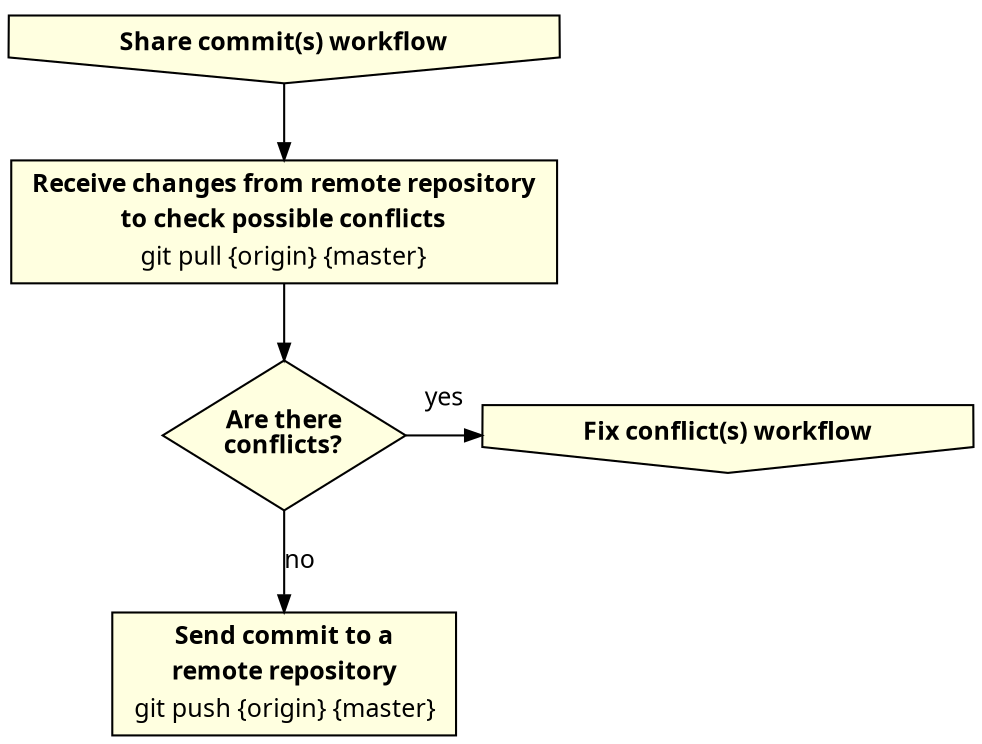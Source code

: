 digraph sharingworkflow {
    splines = line;

    edge [
        arrowsize = 0.8,
        fontname = "Verdana",
        fontsize = 12
    ]

    node [
        shape = rect,
        style = filled,
        fillcolor = lightyellow,
        fontname = "Verdana",
        fontsize = 12
    ]

    // workflow
    share_commit [
        shape = invhouse,
        label = <<b>Share commit(s) workflow</b>>
    ]
    fix_conflicts [
        shape = invhouse,
        label = <<b>Fix conflict(s) workflow</b>>
    ]

    // decisions
    are_there_conflicts [
        shape = diamond,
        label = <<b>Are there<br/>conflicts?</b>>,
        height = 1
    ]

    // commands
    git_pull [
        label = <
            <table border="0" cellborder="0" cellspacing="0">
            <tr><td><b>Receive changes from remote repository</b></td></tr>
            <tr><td><b>to check possible conflicts</b></td></tr>
            <tr><td>git pull {origin} {master}</td></tr>
            </table>
        >
    ]
    git_push [
        label = <
            <table border="0" cellborder="0" cellspacing="0">
            <tr><td><b>Send commit to a</b></td></tr>
            <tr><td><b>remote repository</b></td></tr>
            <tr><td>git push {origin} {master}</td></tr>
            </table>
        >
    ]

    // relations
    share_commit -> git_pull
    git_pull -> are_there_conflicts
    are_there_conflicts -> git_push [label = "no"]
    are_there_conflicts:e -> fix_conflicts [label = "yes", constraint = false]

    // put are_there_conflicts and fix_conflicts in the same row
    { rank = same; are_there_conflicts; fix_conflicts; }
}
